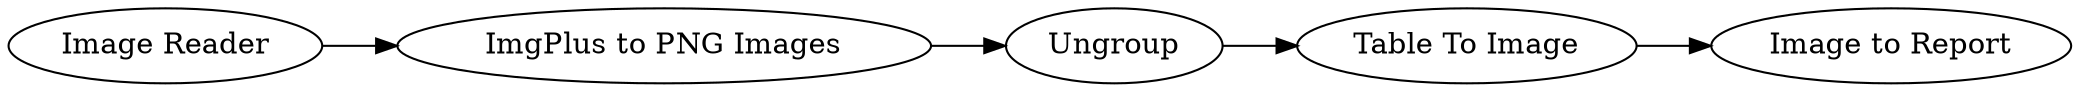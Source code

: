 digraph {
	2 -> 3
	1 -> 2
	3 -> 4
	4 -> 5
	5 [label="Image to Report"]
	1 [label="Image Reader"]
	4 [label="Table To Image"]
	3 [label=Ungroup]
	2 [label=" ImgPlus to PNG Images "]
	rankdir=LR
}
